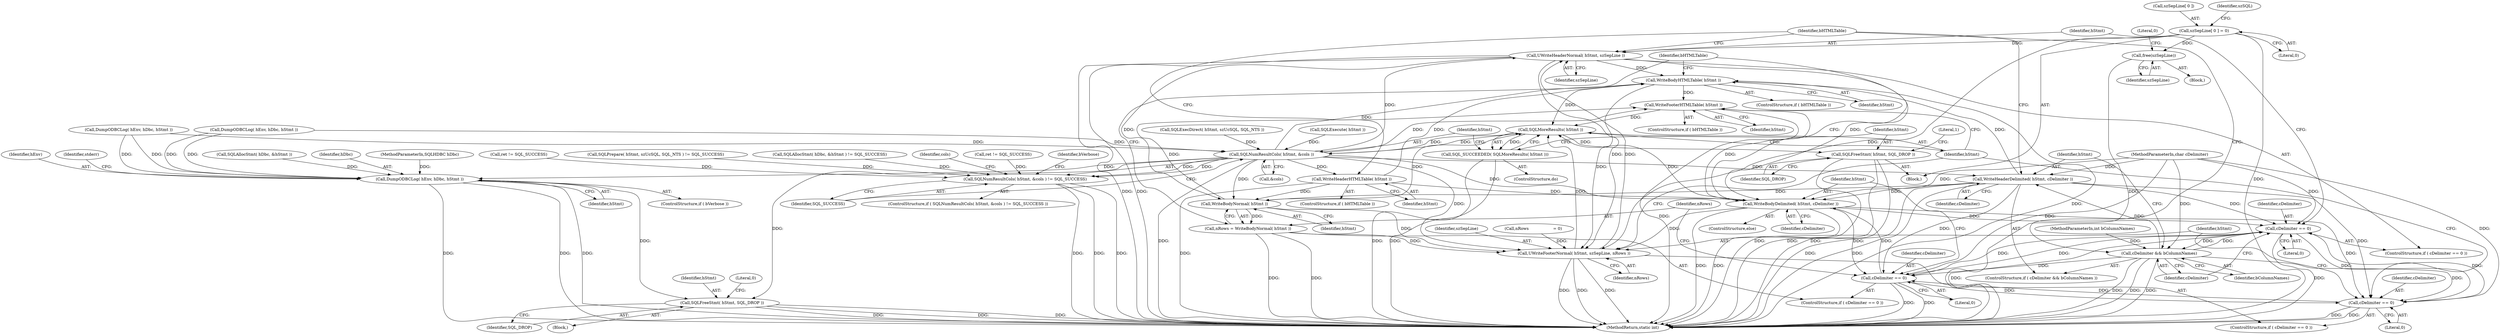digraph "1_unixODBC_45ef78e037f578b15fc58938a3a3251655e71d6f#diff-d52750c7ba4e594410438569d8e2963aL24_1@array" {
"1000122" [label="(Call,szSepLine[ 0 ] = 0)"];
"1000199" [label="(Call,free(szSepLine))"];
"1000312" [label="(Call,UWriteHeaderNormal( hStmt, szSepLine ))"];
"1000325" [label="(Call,WriteBodyHTMLTable( hStmt ))"];
"1000342" [label="(Call,WriteFooterHTMLTable( hStmt ))"];
"1000354" [label="(Call,SQLMoreResults( hStmt ))"];
"1000278" [label="(Call,SQLNumResultCols( hStmt, &cols ))"];
"1000277" [label="(Call,SQLNumResultCols( hStmt, &cols ) != SQL_SUCCESS)"];
"1000286" [label="(Call,DumpODBCLog( hEnv, hDbc, hStmt ))"];
"1000293" [label="(Call,SQLFreeStmt( hStmt, SQL_DROP ))"];
"1000305" [label="(Call,WriteHeaderHTMLTable( hStmt ))"];
"1000334" [label="(Call,WriteBodyNormal( hStmt ))"];
"1000332" [label="(Call,nRows = WriteBodyNormal( hStmt ))"];
"1000349" [label="(Call,UWriteFooterNormal( hStmt, szSepLine, nRows ))"];
"1000337" [label="(Call,WriteBodyDelimited( hStmt, cDelimiter ))"];
"1000309" [label="(Call,cDelimiter == 0)"];
"1000317" [label="(Call,cDelimiter && bColumnNames)"];
"1000320" [label="(Call,WriteHeaderDelimited( hStmt, cDelimiter ))"];
"1000329" [label="(Call,cDelimiter == 0)"];
"1000346" [label="(Call,cDelimiter == 0)"];
"1000353" [label="(Call,SQL_SUCCEEDED( SQLMoreResults( hStmt )))"];
"1000356" [label="(Call,SQLFreeStmt( hStmt, SQL_DROP ))"];
"1000334" [label="(Call,WriteBodyNormal( hStmt ))"];
"1000354" [label="(Call,SQLMoreResults( hStmt ))"];
"1000282" [label="(Identifier,SQL_SUCCESS)"];
"1000314" [label="(Identifier,szSepLine)"];
"1000330" [label="(Identifier,cDelimiter)"];
"1000123" [label="(Call,szSepLine[ 0 ])"];
"1000300" [label="(Identifier,cols)"];
"1000317" [label="(Call,cDelimiter && bColumnNames)"];
"1000351" [label="(Identifier,szSepLine)"];
"1000331" [label="(Literal,0)"];
"1000112" [label="(Block,)"];
"1000280" [label="(Call,&cols)"];
"1000297" [label="(Literal,0)"];
"1000340" [label="(ControlStructure,if ( bHTMLTable ))"];
"1000342" [label="(Call,WriteFooterHTMLTable( hStmt ))"];
"1000276" [label="(ControlStructure,if ( SQLNumResultCols( hStmt, &cols ) != SQL_SUCCESS ))"];
"1000345" [label="(ControlStructure,if ( cDelimiter == 0 ))"];
"1000318" [label="(Identifier,cDelimiter)"];
"1000328" [label="(ControlStructure,if ( cDelimiter == 0 ))"];
"1000277" [label="(Call,SQLNumResultCols( hStmt, &cols ) != SQL_SUCCESS)"];
"1000335" [label="(Identifier,hStmt)"];
"1000350" [label="(Identifier,hStmt)"];
"1000320" [label="(Call,WriteHeaderDelimited( hStmt, cDelimiter ))"];
"1000183" [label="(Call,ret != SQL_SUCCESS)"];
"1000325" [label="(Call,WriteBodyHTMLTable( hStmt ))"];
"1000312" [label="(Call,UWriteHeaderNormal( hStmt, szSepLine ))"];
"1000346" [label="(Call,cDelimiter == 0)"];
"1000284" [label="(ControlStructure,if ( bVerbose ))"];
"1000229" [label="(Call,SQLExecute( hStmt ))"];
"1000274" [label="(ControlStructure,do)"];
"1000305" [label="(Call,WriteHeaderHTMLTable( hStmt ))"];
"1000128" [label="(Identifier,szSQL)"];
"1000324" [label="(Identifier,bHTMLTable)"];
"1000126" [label="(Literal,0)"];
"1000199" [label="(Call,free(szSepLine))"];
"1000341" [label="(Identifier,bHTMLTable)"];
"1000303" [label="(ControlStructure,if ( bHTMLTable ))"];
"1000132" [label="(Call,SQLAllocStmt( hDbc, &hStmt ))"];
"1000285" [label="(Identifier,bVerbose)"];
"1000295" [label="(Identifier,SQL_DROP)"];
"1000256" [label="(Call,ret != SQL_SUCCESS)"];
"1000352" [label="(Identifier,nRows)"];
"1000279" [label="(Identifier,hStmt)"];
"1000337" [label="(Call,WriteBodyDelimited( hStmt, cDelimiter ))"];
"1000336" [label="(ControlStructure,else)"];
"1000154" [label="(Call,SQLExecDirect( hStmt, szUcSQL, SQL_NTS ))"];
"1000283" [label="(Block,)"];
"1000119" [label="(Call,nRows                   = 0)"];
"1000323" [label="(ControlStructure,if ( bHTMLTable ))"];
"1000353" [label="(Call,SQL_SUCCEEDED( SQLMoreResults( hStmt )))"];
"1000110" [label="(MethodParameterIn,int bColumnNames)"];
"1000308" [label="(ControlStructure,if ( cDelimiter == 0 ))"];
"1000206" [label="(Call,SQLPrepare( hStmt, szUcSQL, SQL_NTS ) != SQL_SUCCESS)"];
"1000311" [label="(Literal,0)"];
"1000347" [label="(Identifier,cDelimiter)"];
"1000349" [label="(Call,UWriteFooterNormal( hStmt, szSepLine, nRows ))"];
"1000356" [label="(Call,SQLFreeStmt( hStmt, SQL_DROP ))"];
"1000357" [label="(Identifier,hStmt)"];
"1000310" [label="(Identifier,cDelimiter)"];
"1000107" [label="(MethodParameterIn,SQLHDBC hDbc)"];
"1000309" [label="(Call,cDelimiter == 0)"];
"1000202" [label="(Literal,0)"];
"1000287" [label="(Identifier,hEnv)"];
"1000339" [label="(Identifier,cDelimiter)"];
"1000122" [label="(Call,szSepLine[ 0 ] = 0)"];
"1000326" [label="(Identifier,hStmt)"];
"1000333" [label="(Identifier,nRows)"];
"1000329" [label="(Call,cDelimiter == 0)"];
"1000360" [label="(Literal,1)"];
"1000286" [label="(Call,DumpODBCLog( hEnv, hDbc, hStmt ))"];
"1000289" [label="(Identifier,hStmt)"];
"1000338" [label="(Identifier,hStmt)"];
"1000361" [label="(MethodReturn,static int)"];
"1000291" [label="(Identifier,stderr)"];
"1000109" [label="(MethodParameterIn,char cDelimiter)"];
"1000321" [label="(Identifier,hStmt)"];
"1000294" [label="(Identifier,hStmt)"];
"1000200" [label="(Identifier,szSepLine)"];
"1000348" [label="(Literal,0)"];
"1000316" [label="(ControlStructure,if ( cDelimiter && bColumnNames ))"];
"1000186" [label="(Block,)"];
"1000319" [label="(Identifier,bColumnNames)"];
"1000332" [label="(Call,nRows = WriteBodyNormal( hStmt ))"];
"1000358" [label="(Identifier,SQL_DROP)"];
"1000174" [label="(Call,DumpODBCLog( hEnv, hDbc, hStmt ))"];
"1000355" [label="(Identifier,hStmt)"];
"1000131" [label="(Call,SQLAllocStmt( hDbc, &hStmt ) != SQL_SUCCESS)"];
"1000313" [label="(Identifier,hStmt)"];
"1000306" [label="(Identifier,hStmt)"];
"1000247" [label="(Call,DumpODBCLog( hEnv, hDbc, hStmt ))"];
"1000288" [label="(Identifier,hDbc)"];
"1000322" [label="(Identifier,cDelimiter)"];
"1000278" [label="(Call,SQLNumResultCols( hStmt, &cols ))"];
"1000343" [label="(Identifier,hStmt)"];
"1000293" [label="(Call,SQLFreeStmt( hStmt, SQL_DROP ))"];
"1000122" -> "1000112"  [label="AST: "];
"1000122" -> "1000126"  [label="CFG: "];
"1000123" -> "1000122"  [label="AST: "];
"1000126" -> "1000122"  [label="AST: "];
"1000128" -> "1000122"  [label="CFG: "];
"1000122" -> "1000361"  [label="DDG: "];
"1000122" -> "1000199"  [label="DDG: "];
"1000122" -> "1000312"  [label="DDG: "];
"1000122" -> "1000349"  [label="DDG: "];
"1000199" -> "1000186"  [label="AST: "];
"1000199" -> "1000200"  [label="CFG: "];
"1000200" -> "1000199"  [label="AST: "];
"1000202" -> "1000199"  [label="CFG: "];
"1000199" -> "1000361"  [label="DDG: "];
"1000312" -> "1000308"  [label="AST: "];
"1000312" -> "1000314"  [label="CFG: "];
"1000313" -> "1000312"  [label="AST: "];
"1000314" -> "1000312"  [label="AST: "];
"1000324" -> "1000312"  [label="CFG: "];
"1000312" -> "1000361"  [label="DDG: "];
"1000312" -> "1000361"  [label="DDG: "];
"1000278" -> "1000312"  [label="DDG: "];
"1000349" -> "1000312"  [label="DDG: "];
"1000312" -> "1000325"  [label="DDG: "];
"1000312" -> "1000334"  [label="DDG: "];
"1000312" -> "1000337"  [label="DDG: "];
"1000312" -> "1000349"  [label="DDG: "];
"1000325" -> "1000323"  [label="AST: "];
"1000325" -> "1000326"  [label="CFG: "];
"1000326" -> "1000325"  [label="AST: "];
"1000341" -> "1000325"  [label="CFG: "];
"1000325" -> "1000361"  [label="DDG: "];
"1000305" -> "1000325"  [label="DDG: "];
"1000320" -> "1000325"  [label="DDG: "];
"1000278" -> "1000325"  [label="DDG: "];
"1000325" -> "1000342"  [label="DDG: "];
"1000325" -> "1000349"  [label="DDG: "];
"1000325" -> "1000354"  [label="DDG: "];
"1000342" -> "1000340"  [label="AST: "];
"1000342" -> "1000343"  [label="CFG: "];
"1000343" -> "1000342"  [label="AST: "];
"1000355" -> "1000342"  [label="CFG: "];
"1000342" -> "1000361"  [label="DDG: "];
"1000337" -> "1000342"  [label="DDG: "];
"1000278" -> "1000342"  [label="DDG: "];
"1000334" -> "1000342"  [label="DDG: "];
"1000342" -> "1000354"  [label="DDG: "];
"1000354" -> "1000353"  [label="AST: "];
"1000354" -> "1000355"  [label="CFG: "];
"1000355" -> "1000354"  [label="AST: "];
"1000353" -> "1000354"  [label="CFG: "];
"1000354" -> "1000278"  [label="DDG: "];
"1000354" -> "1000353"  [label="DDG: "];
"1000337" -> "1000354"  [label="DDG: "];
"1000349" -> "1000354"  [label="DDG: "];
"1000278" -> "1000354"  [label="DDG: "];
"1000334" -> "1000354"  [label="DDG: "];
"1000354" -> "1000356"  [label="DDG: "];
"1000278" -> "1000277"  [label="AST: "];
"1000278" -> "1000280"  [label="CFG: "];
"1000279" -> "1000278"  [label="AST: "];
"1000280" -> "1000278"  [label="AST: "];
"1000282" -> "1000278"  [label="CFG: "];
"1000278" -> "1000361"  [label="DDG: "];
"1000278" -> "1000277"  [label="DDG: "];
"1000278" -> "1000277"  [label="DDG: "];
"1000154" -> "1000278"  [label="DDG: "];
"1000229" -> "1000278"  [label="DDG: "];
"1000174" -> "1000278"  [label="DDG: "];
"1000247" -> "1000278"  [label="DDG: "];
"1000278" -> "1000286"  [label="DDG: "];
"1000278" -> "1000293"  [label="DDG: "];
"1000278" -> "1000305"  [label="DDG: "];
"1000278" -> "1000320"  [label="DDG: "];
"1000278" -> "1000334"  [label="DDG: "];
"1000278" -> "1000337"  [label="DDG: "];
"1000278" -> "1000349"  [label="DDG: "];
"1000277" -> "1000276"  [label="AST: "];
"1000277" -> "1000282"  [label="CFG: "];
"1000282" -> "1000277"  [label="AST: "];
"1000285" -> "1000277"  [label="CFG: "];
"1000300" -> "1000277"  [label="CFG: "];
"1000277" -> "1000361"  [label="DDG: "];
"1000277" -> "1000361"  [label="DDG: "];
"1000277" -> "1000361"  [label="DDG: "];
"1000183" -> "1000277"  [label="DDG: "];
"1000256" -> "1000277"  [label="DDG: "];
"1000206" -> "1000277"  [label="DDG: "];
"1000131" -> "1000277"  [label="DDG: "];
"1000286" -> "1000284"  [label="AST: "];
"1000286" -> "1000289"  [label="CFG: "];
"1000287" -> "1000286"  [label="AST: "];
"1000288" -> "1000286"  [label="AST: "];
"1000289" -> "1000286"  [label="AST: "];
"1000291" -> "1000286"  [label="CFG: "];
"1000286" -> "1000361"  [label="DDG: "];
"1000286" -> "1000361"  [label="DDG: "];
"1000286" -> "1000361"  [label="DDG: "];
"1000247" -> "1000286"  [label="DDG: "];
"1000247" -> "1000286"  [label="DDG: "];
"1000174" -> "1000286"  [label="DDG: "];
"1000174" -> "1000286"  [label="DDG: "];
"1000132" -> "1000286"  [label="DDG: "];
"1000107" -> "1000286"  [label="DDG: "];
"1000286" -> "1000293"  [label="DDG: "];
"1000293" -> "1000283"  [label="AST: "];
"1000293" -> "1000295"  [label="CFG: "];
"1000294" -> "1000293"  [label="AST: "];
"1000295" -> "1000293"  [label="AST: "];
"1000297" -> "1000293"  [label="CFG: "];
"1000293" -> "1000361"  [label="DDG: "];
"1000293" -> "1000361"  [label="DDG: "];
"1000293" -> "1000361"  [label="DDG: "];
"1000305" -> "1000303"  [label="AST: "];
"1000305" -> "1000306"  [label="CFG: "];
"1000306" -> "1000305"  [label="AST: "];
"1000324" -> "1000305"  [label="CFG: "];
"1000305" -> "1000361"  [label="DDG: "];
"1000305" -> "1000334"  [label="DDG: "];
"1000305" -> "1000337"  [label="DDG: "];
"1000334" -> "1000332"  [label="AST: "];
"1000334" -> "1000335"  [label="CFG: "];
"1000335" -> "1000334"  [label="AST: "];
"1000332" -> "1000334"  [label="CFG: "];
"1000334" -> "1000332"  [label="DDG: "];
"1000320" -> "1000334"  [label="DDG: "];
"1000334" -> "1000349"  [label="DDG: "];
"1000332" -> "1000328"  [label="AST: "];
"1000333" -> "1000332"  [label="AST: "];
"1000341" -> "1000332"  [label="CFG: "];
"1000332" -> "1000361"  [label="DDG: "];
"1000332" -> "1000361"  [label="DDG: "];
"1000332" -> "1000349"  [label="DDG: "];
"1000349" -> "1000345"  [label="AST: "];
"1000349" -> "1000352"  [label="CFG: "];
"1000350" -> "1000349"  [label="AST: "];
"1000351" -> "1000349"  [label="AST: "];
"1000352" -> "1000349"  [label="AST: "];
"1000355" -> "1000349"  [label="CFG: "];
"1000349" -> "1000361"  [label="DDG: "];
"1000349" -> "1000361"  [label="DDG: "];
"1000349" -> "1000361"  [label="DDG: "];
"1000337" -> "1000349"  [label="DDG: "];
"1000119" -> "1000349"  [label="DDG: "];
"1000337" -> "1000336"  [label="AST: "];
"1000337" -> "1000339"  [label="CFG: "];
"1000338" -> "1000337"  [label="AST: "];
"1000339" -> "1000337"  [label="AST: "];
"1000341" -> "1000337"  [label="CFG: "];
"1000337" -> "1000361"  [label="DDG: "];
"1000337" -> "1000361"  [label="DDG: "];
"1000337" -> "1000309"  [label="DDG: "];
"1000337" -> "1000329"  [label="DDG: "];
"1000320" -> "1000337"  [label="DDG: "];
"1000329" -> "1000337"  [label="DDG: "];
"1000109" -> "1000337"  [label="DDG: "];
"1000337" -> "1000346"  [label="DDG: "];
"1000309" -> "1000308"  [label="AST: "];
"1000309" -> "1000311"  [label="CFG: "];
"1000310" -> "1000309"  [label="AST: "];
"1000311" -> "1000309"  [label="AST: "];
"1000313" -> "1000309"  [label="CFG: "];
"1000318" -> "1000309"  [label="CFG: "];
"1000309" -> "1000361"  [label="DDG: "];
"1000309" -> "1000361"  [label="DDG: "];
"1000317" -> "1000309"  [label="DDG: "];
"1000346" -> "1000309"  [label="DDG: "];
"1000329" -> "1000309"  [label="DDG: "];
"1000320" -> "1000309"  [label="DDG: "];
"1000109" -> "1000309"  [label="DDG: "];
"1000309" -> "1000317"  [label="DDG: "];
"1000309" -> "1000329"  [label="DDG: "];
"1000309" -> "1000346"  [label="DDG: "];
"1000317" -> "1000316"  [label="AST: "];
"1000317" -> "1000318"  [label="CFG: "];
"1000317" -> "1000319"  [label="CFG: "];
"1000318" -> "1000317"  [label="AST: "];
"1000319" -> "1000317"  [label="AST: "];
"1000321" -> "1000317"  [label="CFG: "];
"1000324" -> "1000317"  [label="CFG: "];
"1000317" -> "1000361"  [label="DDG: "];
"1000317" -> "1000361"  [label="DDG: "];
"1000317" -> "1000361"  [label="DDG: "];
"1000109" -> "1000317"  [label="DDG: "];
"1000110" -> "1000317"  [label="DDG: "];
"1000317" -> "1000320"  [label="DDG: "];
"1000317" -> "1000329"  [label="DDG: "];
"1000317" -> "1000346"  [label="DDG: "];
"1000320" -> "1000316"  [label="AST: "];
"1000320" -> "1000322"  [label="CFG: "];
"1000321" -> "1000320"  [label="AST: "];
"1000322" -> "1000320"  [label="AST: "];
"1000324" -> "1000320"  [label="CFG: "];
"1000320" -> "1000361"  [label="DDG: "];
"1000320" -> "1000361"  [label="DDG: "];
"1000109" -> "1000320"  [label="DDG: "];
"1000320" -> "1000329"  [label="DDG: "];
"1000320" -> "1000346"  [label="DDG: "];
"1000329" -> "1000328"  [label="AST: "];
"1000329" -> "1000331"  [label="CFG: "];
"1000330" -> "1000329"  [label="AST: "];
"1000331" -> "1000329"  [label="AST: "];
"1000333" -> "1000329"  [label="CFG: "];
"1000338" -> "1000329"  [label="CFG: "];
"1000329" -> "1000361"  [label="DDG: "];
"1000329" -> "1000361"  [label="DDG: "];
"1000346" -> "1000329"  [label="DDG: "];
"1000109" -> "1000329"  [label="DDG: "];
"1000329" -> "1000346"  [label="DDG: "];
"1000346" -> "1000345"  [label="AST: "];
"1000346" -> "1000348"  [label="CFG: "];
"1000347" -> "1000346"  [label="AST: "];
"1000348" -> "1000346"  [label="AST: "];
"1000355" -> "1000346"  [label="CFG: "];
"1000350" -> "1000346"  [label="CFG: "];
"1000346" -> "1000361"  [label="DDG: "];
"1000346" -> "1000361"  [label="DDG: "];
"1000109" -> "1000346"  [label="DDG: "];
"1000353" -> "1000274"  [label="AST: "];
"1000279" -> "1000353"  [label="CFG: "];
"1000357" -> "1000353"  [label="CFG: "];
"1000353" -> "1000361"  [label="DDG: "];
"1000353" -> "1000361"  [label="DDG: "];
"1000356" -> "1000112"  [label="AST: "];
"1000356" -> "1000358"  [label="CFG: "];
"1000357" -> "1000356"  [label="AST: "];
"1000358" -> "1000356"  [label="AST: "];
"1000360" -> "1000356"  [label="CFG: "];
"1000356" -> "1000361"  [label="DDG: "];
"1000356" -> "1000361"  [label="DDG: "];
"1000356" -> "1000361"  [label="DDG: "];
}
